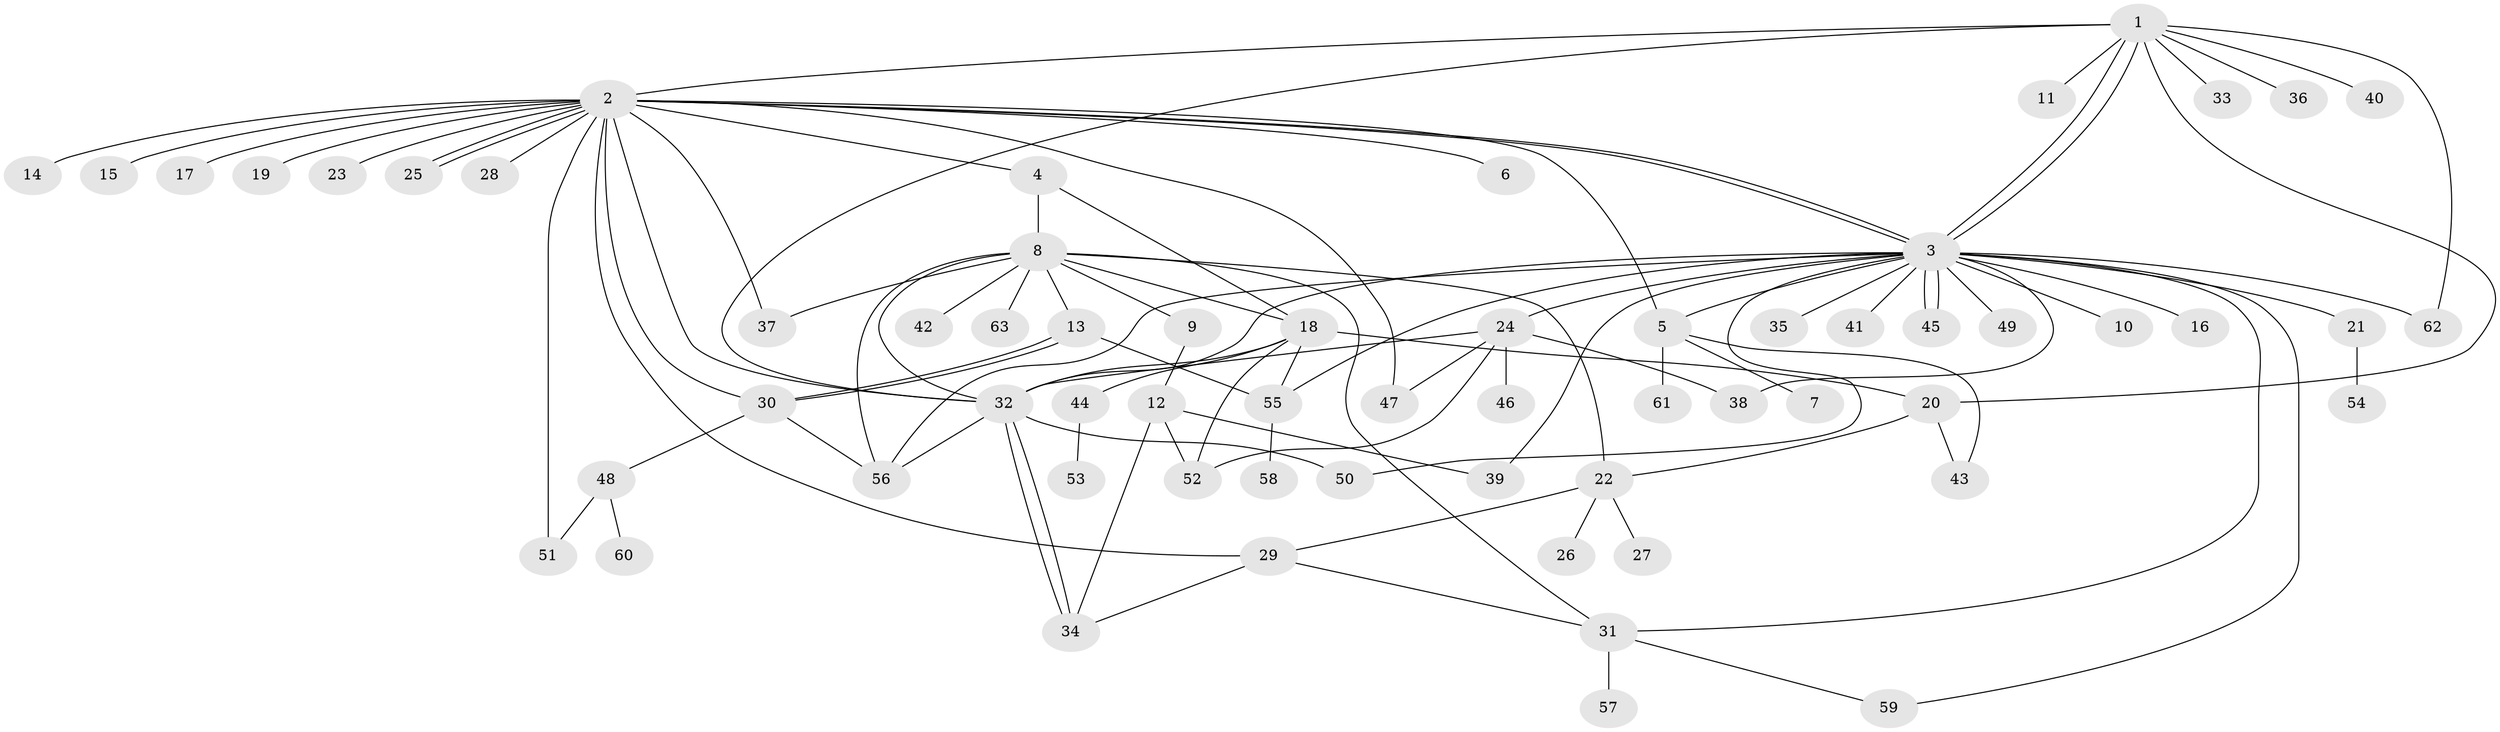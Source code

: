// coarse degree distribution, {24: 0.02040816326530612, 21: 0.02040816326530612, 6: 0.04081632653061224, 4: 0.061224489795918366, 1: 0.4897959183673469, 14: 0.02040816326530612, 2: 0.24489795918367346, 5: 0.061224489795918366, 7: 0.02040816326530612, 3: 0.02040816326530612}
// Generated by graph-tools (version 1.1) at 2025/51/02/27/25 19:51:55]
// undirected, 63 vertices, 100 edges
graph export_dot {
graph [start="1"]
  node [color=gray90,style=filled];
  1;
  2;
  3;
  4;
  5;
  6;
  7;
  8;
  9;
  10;
  11;
  12;
  13;
  14;
  15;
  16;
  17;
  18;
  19;
  20;
  21;
  22;
  23;
  24;
  25;
  26;
  27;
  28;
  29;
  30;
  31;
  32;
  33;
  34;
  35;
  36;
  37;
  38;
  39;
  40;
  41;
  42;
  43;
  44;
  45;
  46;
  47;
  48;
  49;
  50;
  51;
  52;
  53;
  54;
  55;
  56;
  57;
  58;
  59;
  60;
  61;
  62;
  63;
  1 -- 2;
  1 -- 3;
  1 -- 3;
  1 -- 11;
  1 -- 20;
  1 -- 32;
  1 -- 33;
  1 -- 36;
  1 -- 40;
  1 -- 62;
  2 -- 3;
  2 -- 3;
  2 -- 4;
  2 -- 5;
  2 -- 6;
  2 -- 14;
  2 -- 15;
  2 -- 17;
  2 -- 19;
  2 -- 23;
  2 -- 25;
  2 -- 25;
  2 -- 28;
  2 -- 29;
  2 -- 30;
  2 -- 32;
  2 -- 37;
  2 -- 47;
  2 -- 51;
  3 -- 5;
  3 -- 10;
  3 -- 16;
  3 -- 21;
  3 -- 24;
  3 -- 31;
  3 -- 32;
  3 -- 35;
  3 -- 38;
  3 -- 39;
  3 -- 41;
  3 -- 45;
  3 -- 45;
  3 -- 49;
  3 -- 50;
  3 -- 55;
  3 -- 56;
  3 -- 59;
  3 -- 62;
  4 -- 8;
  4 -- 18;
  5 -- 7;
  5 -- 43;
  5 -- 61;
  8 -- 9;
  8 -- 13;
  8 -- 18;
  8 -- 22;
  8 -- 31;
  8 -- 32;
  8 -- 37;
  8 -- 42;
  8 -- 56;
  8 -- 63;
  9 -- 12;
  12 -- 34;
  12 -- 39;
  12 -- 52;
  13 -- 30;
  13 -- 30;
  13 -- 55;
  18 -- 20;
  18 -- 32;
  18 -- 44;
  18 -- 52;
  18 -- 55;
  20 -- 22;
  20 -- 43;
  21 -- 54;
  22 -- 26;
  22 -- 27;
  22 -- 29;
  24 -- 32;
  24 -- 38;
  24 -- 46;
  24 -- 47;
  24 -- 52;
  29 -- 31;
  29 -- 34;
  30 -- 48;
  30 -- 56;
  31 -- 57;
  31 -- 59;
  32 -- 34;
  32 -- 34;
  32 -- 50;
  32 -- 56;
  44 -- 53;
  48 -- 51;
  48 -- 60;
  55 -- 58;
}

